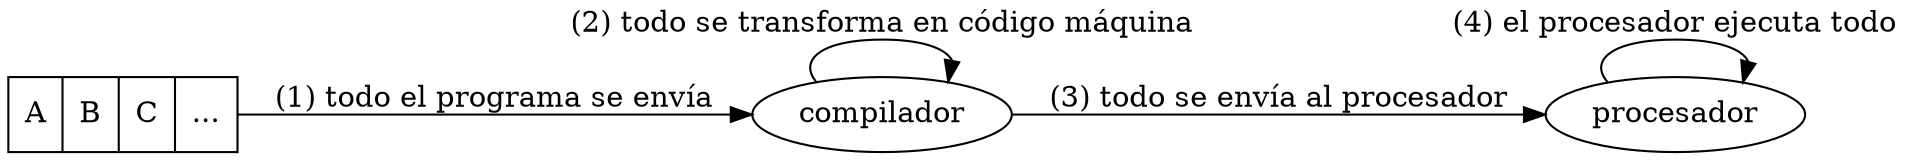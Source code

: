 digraph {
  rankdir=LR
  compilador [label="compilador"]
  processor [label="procesador"]
  program [shape=record label="{<f1>A|B|C|...}"]
  program -> compilador [label="(1) todo el programa se envía"]
  compilador -> compilador [label="(2) todo se transforma en código máquina"]
  compilador -> processor [label="(3) todo se envía al procesador"]
  processor -> processor [label="(4) el procesador ejecuta todo"]
}
